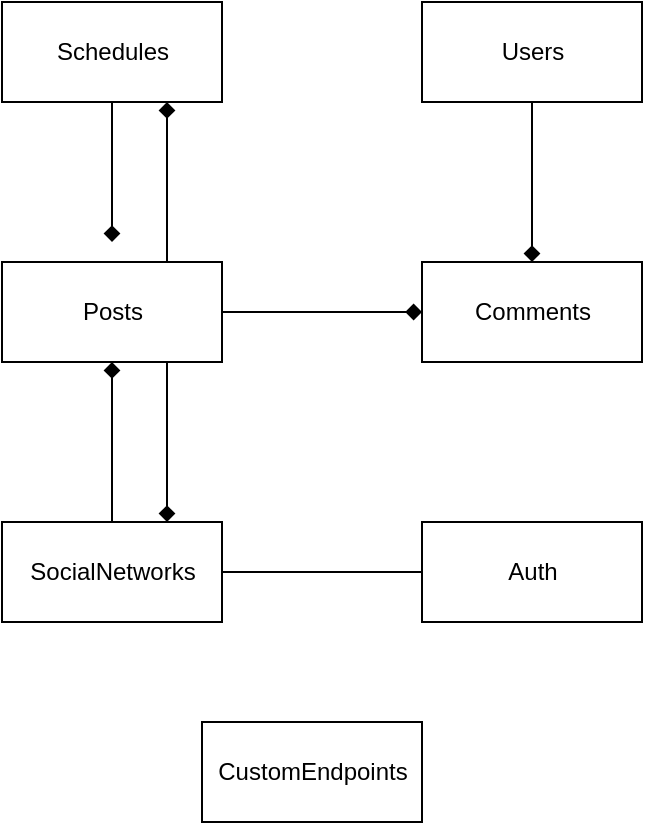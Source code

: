 <mxfile version="13.1.3">
    <diagram id="za1W-FppHv6Gn7zF37Ky" name="Page-1">
        <mxGraphModel dx="1194" dy="476" grid="1" gridSize="10" guides="1" tooltips="1" connect="1" arrows="1" fold="1" page="1" pageScale="1" pageWidth="827" pageHeight="1169" math="0" shadow="0">
            <root>
                <mxCell id="0"/>
                <mxCell id="1" parent="0"/>
                <mxCell id="tom4cpQf2VWERMIzIW8y-7" style="edgeStyle=orthogonalEdgeStyle;rounded=0;orthogonalLoop=1;jettySize=auto;html=1;entryX=0;entryY=0.5;entryDx=0;entryDy=0;endArrow=diamond;endFill=1;" parent="1" source="tom4cpQf2VWERMIzIW8y-1" target="tom4cpQf2VWERMIzIW8y-2" edge="1">
                    <mxGeometry relative="1" as="geometry"/>
                </mxCell>
                <mxCell id="tom4cpQf2VWERMIzIW8y-12" style="edgeStyle=orthogonalEdgeStyle;rounded=0;orthogonalLoop=1;jettySize=auto;html=1;exitX=0.75;exitY=1;exitDx=0;exitDy=0;entryX=0.75;entryY=0;entryDx=0;entryDy=0;endArrow=diamond;endFill=1;" parent="1" source="tom4cpQf2VWERMIzIW8y-1" target="tom4cpQf2VWERMIzIW8y-4" edge="1">
                    <mxGeometry relative="1" as="geometry"/>
                </mxCell>
                <mxCell id="tom4cpQf2VWERMIzIW8y-16" style="edgeStyle=orthogonalEdgeStyle;rounded=0;orthogonalLoop=1;jettySize=auto;html=1;exitX=0.75;exitY=0;exitDx=0;exitDy=0;entryX=0.75;entryY=1;entryDx=0;entryDy=0;endArrow=diamond;endFill=1;" parent="1" source="tom4cpQf2VWERMIzIW8y-1" target="tom4cpQf2VWERMIzIW8y-6" edge="1">
                    <mxGeometry relative="1" as="geometry"/>
                </mxCell>
                <mxCell id="tom4cpQf2VWERMIzIW8y-1" value="Posts" style="html=1;" parent="1" vertex="1">
                    <mxGeometry x="370" y="190" width="110" height="50" as="geometry"/>
                </mxCell>
                <mxCell id="tom4cpQf2VWERMIzIW8y-2" value="Comments" style="html=1;" parent="1" vertex="1">
                    <mxGeometry x="580" y="190" width="110" height="50" as="geometry"/>
                </mxCell>
                <mxCell id="tom4cpQf2VWERMIzIW8y-3" value="Auth" style="html=1;" parent="1" vertex="1">
                    <mxGeometry x="580" y="320" width="110" height="50" as="geometry"/>
                </mxCell>
                <mxCell id="tom4cpQf2VWERMIzIW8y-17" style="edgeStyle=orthogonalEdgeStyle;rounded=0;orthogonalLoop=1;jettySize=auto;html=1;entryX=0.5;entryY=1;entryDx=0;entryDy=0;endArrow=diamond;endFill=1;" parent="1" source="tom4cpQf2VWERMIzIW8y-4" target="tom4cpQf2VWERMIzIW8y-1" edge="1">
                    <mxGeometry relative="1" as="geometry"/>
                </mxCell>
                <mxCell id="tom4cpQf2VWERMIzIW8y-18" style="edgeStyle=orthogonalEdgeStyle;rounded=0;orthogonalLoop=1;jettySize=auto;html=1;endArrow=none;endFill=0;" parent="1" source="tom4cpQf2VWERMIzIW8y-4" target="tom4cpQf2VWERMIzIW8y-3" edge="1">
                    <mxGeometry relative="1" as="geometry"/>
                </mxCell>
                <mxCell id="tom4cpQf2VWERMIzIW8y-4" value="SocialNetworks" style="html=1;" parent="1" vertex="1">
                    <mxGeometry x="370" y="320" width="110" height="50" as="geometry"/>
                </mxCell>
                <mxCell id="tom4cpQf2VWERMIzIW8y-10" style="edgeStyle=orthogonalEdgeStyle;rounded=0;orthogonalLoop=1;jettySize=auto;html=1;entryX=0.5;entryY=0;entryDx=0;entryDy=0;endArrow=diamond;endFill=1;" parent="1" source="tom4cpQf2VWERMIzIW8y-5" target="tom4cpQf2VWERMIzIW8y-2" edge="1">
                    <mxGeometry relative="1" as="geometry"/>
                </mxCell>
                <mxCell id="tom4cpQf2VWERMIzIW8y-5" value="Users" style="html=1;" parent="1" vertex="1">
                    <mxGeometry x="580" y="60" width="110" height="50" as="geometry"/>
                </mxCell>
                <mxCell id="tom4cpQf2VWERMIzIW8y-15" style="edgeStyle=orthogonalEdgeStyle;rounded=0;orthogonalLoop=1;jettySize=auto;html=1;endArrow=diamond;endFill=1;" parent="1" source="tom4cpQf2VWERMIzIW8y-6" edge="1">
                    <mxGeometry relative="1" as="geometry">
                        <mxPoint x="425" y="180" as="targetPoint"/>
                    </mxGeometry>
                </mxCell>
                <mxCell id="tom4cpQf2VWERMIzIW8y-6" value="Schedules" style="html=1;" parent="1" vertex="1">
                    <mxGeometry x="370" y="60" width="110" height="50" as="geometry"/>
                </mxCell>
                <mxCell id="2" value="CustomEndpoints" style="html=1;" vertex="1" parent="1">
                    <mxGeometry x="470" y="420" width="110" height="50" as="geometry"/>
                </mxCell>
            </root>
        </mxGraphModel>
    </diagram>
</mxfile>